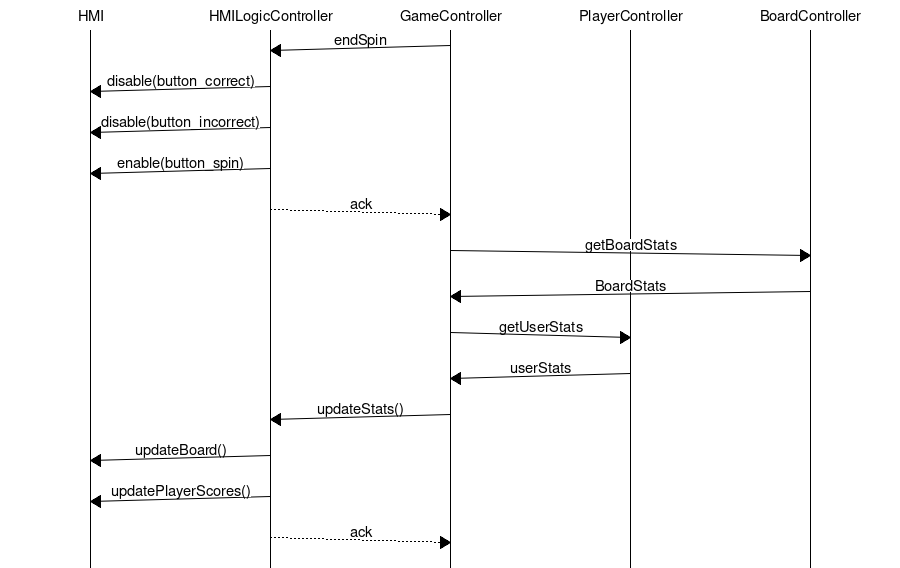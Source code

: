 msc {

 arcgradient="5", hscale="1.5";



  HMI 		[label="HMI"],
  HMILog     [label="HMILogicController"],
  Game 		[label="GameController"],
  Player    [label="PlayerController"],
  Board     [label="BoardController"];

  Game => HMILog [label="endSpin"];
  HMILog => HMI	[label="disable(button_correct)"];
  HMILog => HMI	[label="disable(button_incorrect)"];
  HMILog => HMI	[label="enable(button_spin)"];
  HMILog >> Game [label="ack"];
  Game => Board [label="getBoardStats"];
  Board => Game [label="BoardStats"];
  Game => Player [label="getUserStats"];
  Player => Game [label="userStats"];
  Game => HMILog [label="updateStats()"];
  HMILog => HMI [label="updateBoard()"];
  HMILog => HMI [label="updatePlayerScores()"];
  HMILog >> Game [label="ack"];
  }